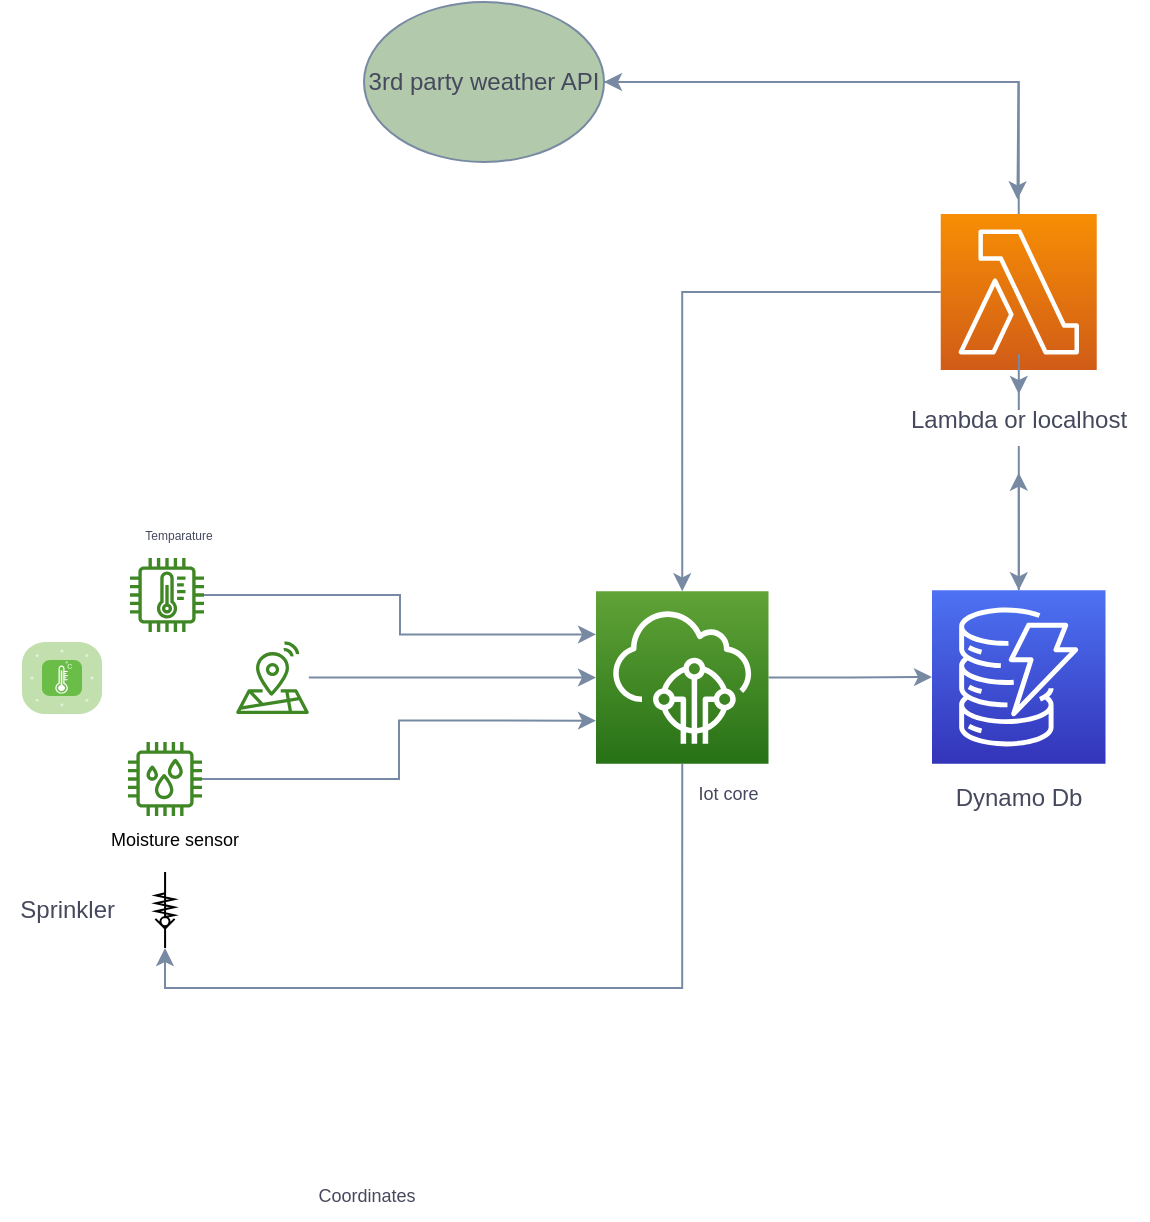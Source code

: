 <mxfile version="21.7.5" type="github">
  <diagram name="Page-1" id="q-aG6jhwoMaZ02Add1qY">
    <mxGraphModel dx="1394" dy="1151" grid="0" gridSize="10" guides="1" tooltips="1" connect="1" arrows="1" fold="1" page="0" pageScale="1" pageWidth="827" pageHeight="1169" math="0" shadow="0">
      <root>
        <mxCell id="0" />
        <mxCell id="1" parent="0" />
        <mxCell id="K9T1VfoPdnX9DfwjgLsW-36" value="" style="edgeStyle=orthogonalEdgeStyle;rounded=0;orthogonalLoop=1;jettySize=auto;html=1;strokeColor=#788AA3;fontColor=#46495D;fillColor=#B2C9AB;" parent="1" source="K9T1VfoPdnX9DfwjgLsW-3" target="K9T1VfoPdnX9DfwjgLsW-35" edge="1">
          <mxGeometry relative="1" as="geometry" />
        </mxCell>
        <mxCell id="K9T1VfoPdnX9DfwjgLsW-46" style="edgeStyle=orthogonalEdgeStyle;rounded=0;orthogonalLoop=1;jettySize=auto;html=1;exitX=0.5;exitY=1;exitDx=0;exitDy=0;exitPerimeter=0;entryX=0.5;entryY=1;entryDx=0;entryDy=0;entryPerimeter=0;strokeColor=#788AA3;fontColor=#46495D;fillColor=#B2C9AB;" parent="1" source="K9T1VfoPdnX9DfwjgLsW-3" target="K9T1VfoPdnX9DfwjgLsW-9" edge="1">
          <mxGeometry relative="1" as="geometry" />
        </mxCell>
        <mxCell id="K9T1VfoPdnX9DfwjgLsW-3" value="" style="sketch=0;points=[[0,0,0],[0.25,0,0],[0.5,0,0],[0.75,0,0],[1,0,0],[0,1,0],[0.25,1,0],[0.5,1,0],[0.75,1,0],[1,1,0],[0,0.25,0],[0,0.5,0],[0,0.75,0],[1,0.25,0],[1,0.5,0],[1,0.75,0]];outlineConnect=0;fontColor=#232F3E;gradientColor=#60A337;gradientDirection=north;fillColor=#277116;strokeColor=#ffffff;dashed=0;verticalLabelPosition=bottom;verticalAlign=top;align=center;html=1;fontSize=12;fontStyle=0;aspect=fixed;shape=mxgraph.aws4.resourceIcon;resIcon=mxgraph.aws4.iot_core;" parent="1" vertex="1">
          <mxGeometry x="173" y="0.63" width="86.25" height="86.25" as="geometry" />
        </mxCell>
        <mxCell id="K9T1VfoPdnX9DfwjgLsW-34" style="edgeStyle=orthogonalEdgeStyle;rounded=0;orthogonalLoop=1;jettySize=auto;html=1;entryX=0;entryY=0.25;entryDx=0;entryDy=0;entryPerimeter=0;strokeColor=#788AA3;fontColor=#46495D;fillColor=#B2C9AB;" parent="1" source="K9T1VfoPdnX9DfwjgLsW-4" target="K9T1VfoPdnX9DfwjgLsW-3" edge="1">
          <mxGeometry relative="1" as="geometry" />
        </mxCell>
        <mxCell id="K9T1VfoPdnX9DfwjgLsW-4" value="" style="sketch=0;outlineConnect=0;fontColor=#232F3E;gradientColor=none;fillColor=#3F8624;strokeColor=none;dashed=0;verticalLabelPosition=bottom;verticalAlign=top;align=center;html=1;fontSize=12;fontStyle=0;aspect=fixed;pointerEvents=1;shape=mxgraph.aws4.iot_thing_temperature_sensor;" parent="1" vertex="1">
          <mxGeometry x="-60" y="-16" width="37" height="37" as="geometry" />
        </mxCell>
        <mxCell id="K9T1VfoPdnX9DfwjgLsW-33" style="edgeStyle=orthogonalEdgeStyle;rounded=0;orthogonalLoop=1;jettySize=auto;html=1;entryX=0;entryY=0.75;entryDx=0;entryDy=0;entryPerimeter=0;strokeColor=#788AA3;fontColor=#46495D;fillColor=#B2C9AB;" parent="1" source="K9T1VfoPdnX9DfwjgLsW-5" target="K9T1VfoPdnX9DfwjgLsW-3" edge="1">
          <mxGeometry relative="1" as="geometry" />
        </mxCell>
        <mxCell id="K9T1VfoPdnX9DfwjgLsW-5" value="" style="sketch=0;outlineConnect=0;fontColor=#232F3E;gradientColor=none;fillColor=#3F8624;strokeColor=none;dashed=0;verticalLabelPosition=bottom;verticalAlign=top;align=center;html=1;fontSize=12;fontStyle=0;aspect=fixed;pointerEvents=1;shape=mxgraph.aws4.iot_thing_humidity_sensor;" parent="1" vertex="1">
          <mxGeometry x="-61" y="76" width="37" height="37" as="geometry" />
        </mxCell>
        <mxCell id="K9T1VfoPdnX9DfwjgLsW-6" value="" style="verticalLabelPosition=bottom;sketch=0;html=1;fillColor=#6ABD46;strokeColor=#ffffff;verticalAlign=top;align=center;points=[[0.085,0.085,0],[0.915,0.085,0],[0.915,0.915,0],[0.085,0.915,0],[0.25,0,0],[0.5,0,0],[0.75,0,0],[1,0.25,0],[1,0.5,0],[1,0.75,0],[0.75,1,0],[0.5,1,0],[0.25,1,0],[0,0.75,0],[0,0.5,0],[0,0.25,0]];pointerEvents=1;shape=mxgraph.cisco_safe.compositeIcon;bgIcon=mxgraph.cisco_safe.architecture.generic_appliance;resIcon=mxgraph.cisco_safe.architecture.sensor;" parent="1" vertex="1">
          <mxGeometry x="-114" y="26" width="40" height="36" as="geometry" />
        </mxCell>
        <mxCell id="K9T1VfoPdnX9DfwjgLsW-28" value="" style="edgeStyle=orthogonalEdgeStyle;rounded=0;orthogonalLoop=1;jettySize=auto;html=1;strokeColor=#788AA3;fontColor=#46495D;fillColor=#B2C9AB;entryX=0;entryY=0.5;entryDx=0;entryDy=0;entryPerimeter=0;" parent="1" source="K9T1VfoPdnX9DfwjgLsW-8" target="K9T1VfoPdnX9DfwjgLsW-3" edge="1">
          <mxGeometry relative="1" as="geometry">
            <mxPoint x="109.582" y="43.75" as="targetPoint" />
          </mxGeometry>
        </mxCell>
        <mxCell id="K9T1VfoPdnX9DfwjgLsW-8" value="" style="sketch=0;outlineConnect=0;fontColor=#232F3E;gradientColor=none;fillColor=#3F8624;strokeColor=none;dashed=0;verticalLabelPosition=bottom;verticalAlign=top;align=center;html=1;fontSize=12;fontStyle=0;aspect=fixed;pointerEvents=1;shape=mxgraph.aws4.iot_core_device_location;" parent="1" vertex="1">
          <mxGeometry x="-7" y="25.5" width="36.5" height="36.5" as="geometry" />
        </mxCell>
        <mxCell id="K9T1VfoPdnX9DfwjgLsW-9" value="" style="verticalLabelPosition=bottom;aspect=fixed;html=1;verticalAlign=top;fillColor=strokeColor;align=center;outlineConnect=0;shape=mxgraph.fluid_power.x10710;points=[[0.5,0,0],[0.5,1,0]]" parent="1" vertex="1">
          <mxGeometry x="-47.32" y="141" width="9.64" height="38" as="geometry" />
        </mxCell>
        <mxCell id="K9T1VfoPdnX9DfwjgLsW-10" value="&lt;p style=&quot;line-height: 130%;&quot;&gt;&lt;font style=&quot;font-size: 9px;&quot;&gt;Moisture sensor&lt;/font&gt;&lt;/p&gt;" style="text;html=1;strokeColor=none;fillColor=none;align=center;verticalAlign=middle;whiteSpace=wrap;rounded=0;" parent="1" vertex="1">
          <mxGeometry x="-79" y="113" width="83" height="23" as="geometry" />
        </mxCell>
        <mxCell id="K9T1VfoPdnX9DfwjgLsW-15" style="edgeStyle=orthogonalEdgeStyle;rounded=0;orthogonalLoop=1;jettySize=auto;html=1;exitX=0.5;exitY=1;exitDx=0;exitDy=0;" parent="1" source="K9T1VfoPdnX9DfwjgLsW-10" target="K9T1VfoPdnX9DfwjgLsW-10" edge="1">
          <mxGeometry relative="1" as="geometry" />
        </mxCell>
        <mxCell id="K9T1VfoPdnX9DfwjgLsW-16" value="&lt;font style=&quot;&quot;&gt;&lt;font style=&quot;font-size: 9px;&quot;&gt;Coordinates&lt;/font&gt;&lt;br&gt;&lt;/font&gt;" style="text;html=1;align=center;verticalAlign=middle;resizable=0;points=[];autosize=1;strokeColor=none;fillColor=none;fontColor=#46495D;" parent="1" vertex="1">
          <mxGeometry x="24" y="289" width="67" height="26" as="geometry" />
        </mxCell>
        <mxCell id="K9T1VfoPdnX9DfwjgLsW-17" value="&lt;font style=&quot;font-size: 6px;&quot;&gt;Temparature&lt;/font&gt;" style="text;html=1;align=center;verticalAlign=middle;resizable=0;points=[];autosize=1;strokeColor=none;fillColor=none;fontColor=#46495D;" parent="1" vertex="1">
          <mxGeometry x="-63" y="-42" width="53" height="26" as="geometry" />
        </mxCell>
        <mxCell id="K9T1VfoPdnX9DfwjgLsW-18" value="&lt;font style=&quot;font-size: 9px;&quot;&gt;Iot core&amp;nbsp;&lt;/font&gt;" style="text;html=1;align=center;verticalAlign=middle;resizable=0;points=[];autosize=1;strokeColor=none;fillColor=none;fontColor=#46495D;" parent="1" vertex="1">
          <mxGeometry x="214" y="88" width="51" height="26" as="geometry" />
        </mxCell>
        <mxCell id="K9T1VfoPdnX9DfwjgLsW-56" style="edgeStyle=orthogonalEdgeStyle;rounded=0;orthogonalLoop=1;jettySize=auto;html=1;strokeColor=#788AA3;fontColor=#46495D;fillColor=#B2C9AB;" parent="1" source="K9T1VfoPdnX9DfwjgLsW-35" edge="1">
          <mxGeometry relative="1" as="geometry">
            <mxPoint x="384.375" y="-58.677" as="targetPoint" />
          </mxGeometry>
        </mxCell>
        <mxCell id="K9T1VfoPdnX9DfwjgLsW-35" value="" style="sketch=0;points=[[0,0,0],[0.25,0,0],[0.5,0,0],[0.75,0,0],[1,0,0],[0,1,0],[0.25,1,0],[0.5,1,0],[0.75,1,0],[1,1,0],[0,0.25,0],[0,0.5,0],[0,0.75,0],[1,0.25,0],[1,0.5,0],[1,0.75,0]];outlineConnect=0;fontColor=#232F3E;gradientColor=#4D72F3;gradientDirection=north;fillColor=#3334B9;strokeColor=#ffffff;dashed=0;verticalLabelPosition=bottom;verticalAlign=top;align=center;html=1;fontSize=12;fontStyle=0;aspect=fixed;shape=mxgraph.aws4.resourceIcon;resIcon=mxgraph.aws4.dynamodb;" parent="1" vertex="1">
          <mxGeometry x="341" y="0.13" width="86.75" height="86.75" as="geometry" />
        </mxCell>
        <mxCell id="K9T1VfoPdnX9DfwjgLsW-39" value="" style="edgeStyle=orthogonalEdgeStyle;rounded=0;orthogonalLoop=1;jettySize=auto;html=1;strokeColor=#788AA3;fontColor=#46495D;fillColor=#B2C9AB;" parent="1" source="K9T1VfoPdnX9DfwjgLsW-49" target="K9T1VfoPdnX9DfwjgLsW-35" edge="1">
          <mxGeometry relative="1" as="geometry">
            <Array as="points">
              <mxPoint x="384" y="-51" />
              <mxPoint x="384" y="-51" />
            </Array>
          </mxGeometry>
        </mxCell>
        <mxCell id="K9T1VfoPdnX9DfwjgLsW-40" style="edgeStyle=orthogonalEdgeStyle;rounded=0;orthogonalLoop=1;jettySize=auto;html=1;strokeColor=#788AA3;fontColor=#46495D;fillColor=#B2C9AB;entryX=0.5;entryY=0;entryDx=0;entryDy=0;entryPerimeter=0;" parent="1" source="K9T1VfoPdnX9DfwjgLsW-37" target="K9T1VfoPdnX9DfwjgLsW-3" edge="1">
          <mxGeometry relative="1" as="geometry">
            <mxPoint x="215.659" y="-90.793" as="targetPoint" />
          </mxGeometry>
        </mxCell>
        <mxCell id="K9T1VfoPdnX9DfwjgLsW-55" style="edgeStyle=orthogonalEdgeStyle;rounded=0;orthogonalLoop=1;jettySize=auto;html=1;exitX=0.5;exitY=0;exitDx=0;exitDy=0;exitPerimeter=0;entryX=1;entryY=0.5;entryDx=0;entryDy=0;strokeColor=#788AA3;fontColor=#46495D;fillColor=#B2C9AB;" parent="1" source="K9T1VfoPdnX9DfwjgLsW-37" target="K9T1VfoPdnX9DfwjgLsW-50" edge="1">
          <mxGeometry relative="1" as="geometry" />
        </mxCell>
        <mxCell id="K9T1VfoPdnX9DfwjgLsW-37" value="" style="sketch=0;points=[[0,0,0],[0.25,0,0],[0.5,0,0],[0.75,0,0],[1,0,0],[0,1,0],[0.25,1,0],[0.5,1,0],[0.75,1,0],[1,1,0],[0,0.25,0],[0,0.5,0],[0,0.75,0],[1,0.25,0],[1,0.5,0],[1,0.75,0]];outlineConnect=0;fontColor=#232F3E;gradientColor=#F78E04;gradientDirection=north;fillColor=#D05C17;strokeColor=#ffffff;dashed=0;verticalLabelPosition=bottom;verticalAlign=top;align=center;html=1;fontSize=12;fontStyle=0;aspect=fixed;shape=mxgraph.aws4.resourceIcon;resIcon=mxgraph.aws4.lambda;" parent="1" vertex="1">
          <mxGeometry x="345.37" y="-188" width="78" height="78" as="geometry" />
        </mxCell>
        <mxCell id="K9T1VfoPdnX9DfwjgLsW-38" style="edgeStyle=orthogonalEdgeStyle;rounded=0;orthogonalLoop=1;jettySize=auto;html=1;exitX=0.5;exitY=1;exitDx=0;exitDy=0;exitPerimeter=0;strokeColor=#788AA3;fontColor=#46495D;fillColor=#B2C9AB;" parent="1" source="K9T1VfoPdnX9DfwjgLsW-37" target="K9T1VfoPdnX9DfwjgLsW-37" edge="1">
          <mxGeometry relative="1" as="geometry" />
        </mxCell>
        <mxCell id="K9T1VfoPdnX9DfwjgLsW-45" value="Sprinkler&amp;nbsp;" style="text;html=1;align=center;verticalAlign=middle;resizable=0;points=[];autosize=1;strokeColor=none;fillColor=none;fontColor=#46495D;" parent="1" vertex="1">
          <mxGeometry x="-125" y="147" width="70" height="26" as="geometry" />
        </mxCell>
        <mxCell id="K9T1VfoPdnX9DfwjgLsW-48" value="Dynamo Db" style="text;html=1;align=center;verticalAlign=middle;resizable=0;points=[];autosize=1;strokeColor=none;fillColor=none;fontColor=#46495D;" parent="1" vertex="1">
          <mxGeometry x="344.37" y="91" width="80" height="26" as="geometry" />
        </mxCell>
        <mxCell id="K9T1VfoPdnX9DfwjgLsW-57" style="edgeStyle=orthogonalEdgeStyle;rounded=0;orthogonalLoop=1;jettySize=auto;html=1;strokeColor=#788AA3;fontColor=#46495D;fillColor=#B2C9AB;" parent="1" source="K9T1VfoPdnX9DfwjgLsW-50" edge="1">
          <mxGeometry relative="1" as="geometry">
            <mxPoint x="383.72" y="-195.311" as="targetPoint" />
          </mxGeometry>
        </mxCell>
        <mxCell id="K9T1VfoPdnX9DfwjgLsW-50" value="3rd party weather API" style="ellipse;whiteSpace=wrap;html=1;strokeColor=#788AA3;fontColor=#46495D;fillColor=#B2C9AB;" parent="1" vertex="1">
          <mxGeometry x="57" y="-294" width="120" height="80" as="geometry" />
        </mxCell>
        <mxCell id="K9T1VfoPdnX9DfwjgLsW-54" value="" style="edgeStyle=orthogonalEdgeStyle;rounded=0;orthogonalLoop=1;jettySize=auto;html=1;strokeColor=#788AA3;fontColor=#46495D;fillColor=#B2C9AB;" parent="1" source="K9T1VfoPdnX9DfwjgLsW-37" target="K9T1VfoPdnX9DfwjgLsW-49" edge="1">
          <mxGeometry relative="1" as="geometry">
            <mxPoint x="384" y="-110" as="sourcePoint" />
            <mxPoint x="384" as="targetPoint" />
          </mxGeometry>
        </mxCell>
        <mxCell id="K9T1VfoPdnX9DfwjgLsW-49" value="Lambda or localhost" style="text;html=1;align=center;verticalAlign=middle;resizable=0;points=[];autosize=1;strokeColor=none;fillColor=none;fontColor=#46495D;" parent="1" vertex="1">
          <mxGeometry x="319.88" y="-98" width="129" height="26" as="geometry" />
        </mxCell>
      </root>
    </mxGraphModel>
  </diagram>
</mxfile>
